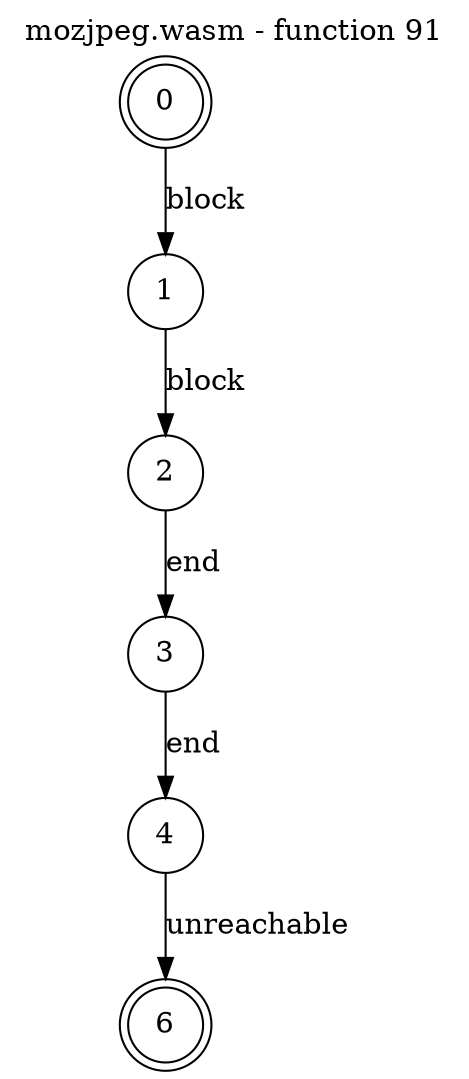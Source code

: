 digraph finite_state_machine {
    label = "mozjpeg.wasm - function 91"
    labelloc =  t
    labelfontsize = 16
    labelfontcolor = black
    labelfontname = "Helvetica"
    node [shape = doublecircle]; 0 6;
    node [shape = circle];
    0 -> 1[label="block"];
    1 -> 2[label="block"];
    2 -> 3[label="end"];
    3 -> 4[label="end"];
    4 -> 6[label="unreachable"];
}
